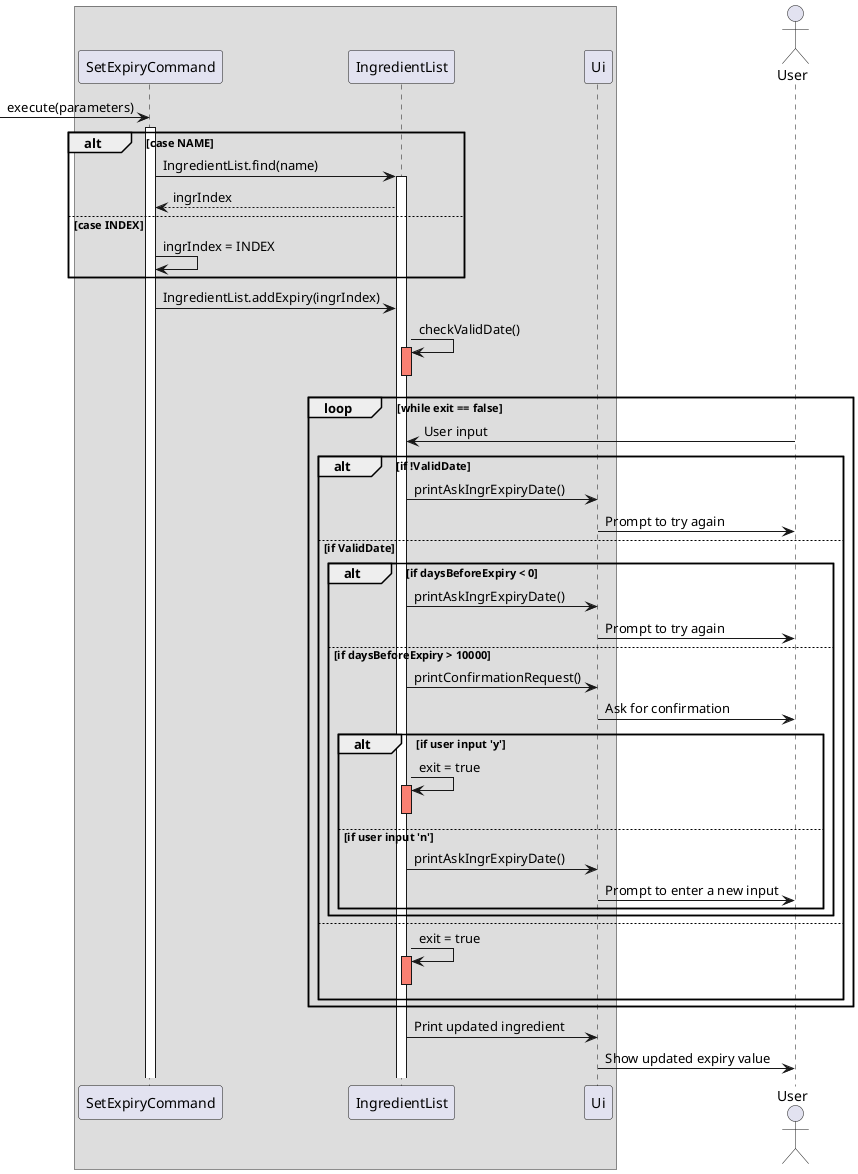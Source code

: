 @startuml
'https://plantuml.com/sequence-diagram


box
create SetExpiryCommand
 -> SetExpiryCommand : execute(parameters)
activate SetExpiryCommand

alt case NAME
    SetExpiryCommand -> IngredientList: IngredientList.find(name)
    activate IngredientList
    IngredientList --> SetExpiryCommand: ingrIndex


else case INDEX
    SetExpiryCommand -> SetExpiryCommand: ingrIndex = INDEX

end
Participant Ui
endbox
Actor User
SetExpiryCommand -> IngredientList: IngredientList.addExpiry(ingrIndex)
IngredientList -> IngredientList: checkValidDate()
activate IngredientList#salmon
deactivate IngredientList#salmon
loop while exit == false
    User -> IngredientList: User input
    alt if !ValidDate
        IngredientList -> Ui: printAskIngrExpiryDate()
        Ui -> User: Prompt to try again
    else if ValidDate
        alt if daysBeforeExpiry < 0
            IngredientList -> Ui: printAskIngrExpiryDate()
            Ui -> User: Prompt to try again
        else if daysBeforeExpiry > 10000
            IngredientList -> Ui: printConfirmationRequest()
            Ui -> User: Ask for confirmation
            alt if user input 'y'
                IngredientList -> IngredientList: exit = true
                activate IngredientList#salmon
                deactivate IngredientList#salmon
            else if user input 'n'
                IngredientList -> Ui: printAskIngrExpiryDate()
                Ui -> User: Prompt to enter a new input
            end
        end
        else
            IngredientList -> IngredientList: exit = true
            activate IngredientList#salmon
            deactivate IngredientList#salmon
    end
end

IngredientList -> Ui: Print updated ingredient
Ui -> User: Show updated expiry value



@enduml